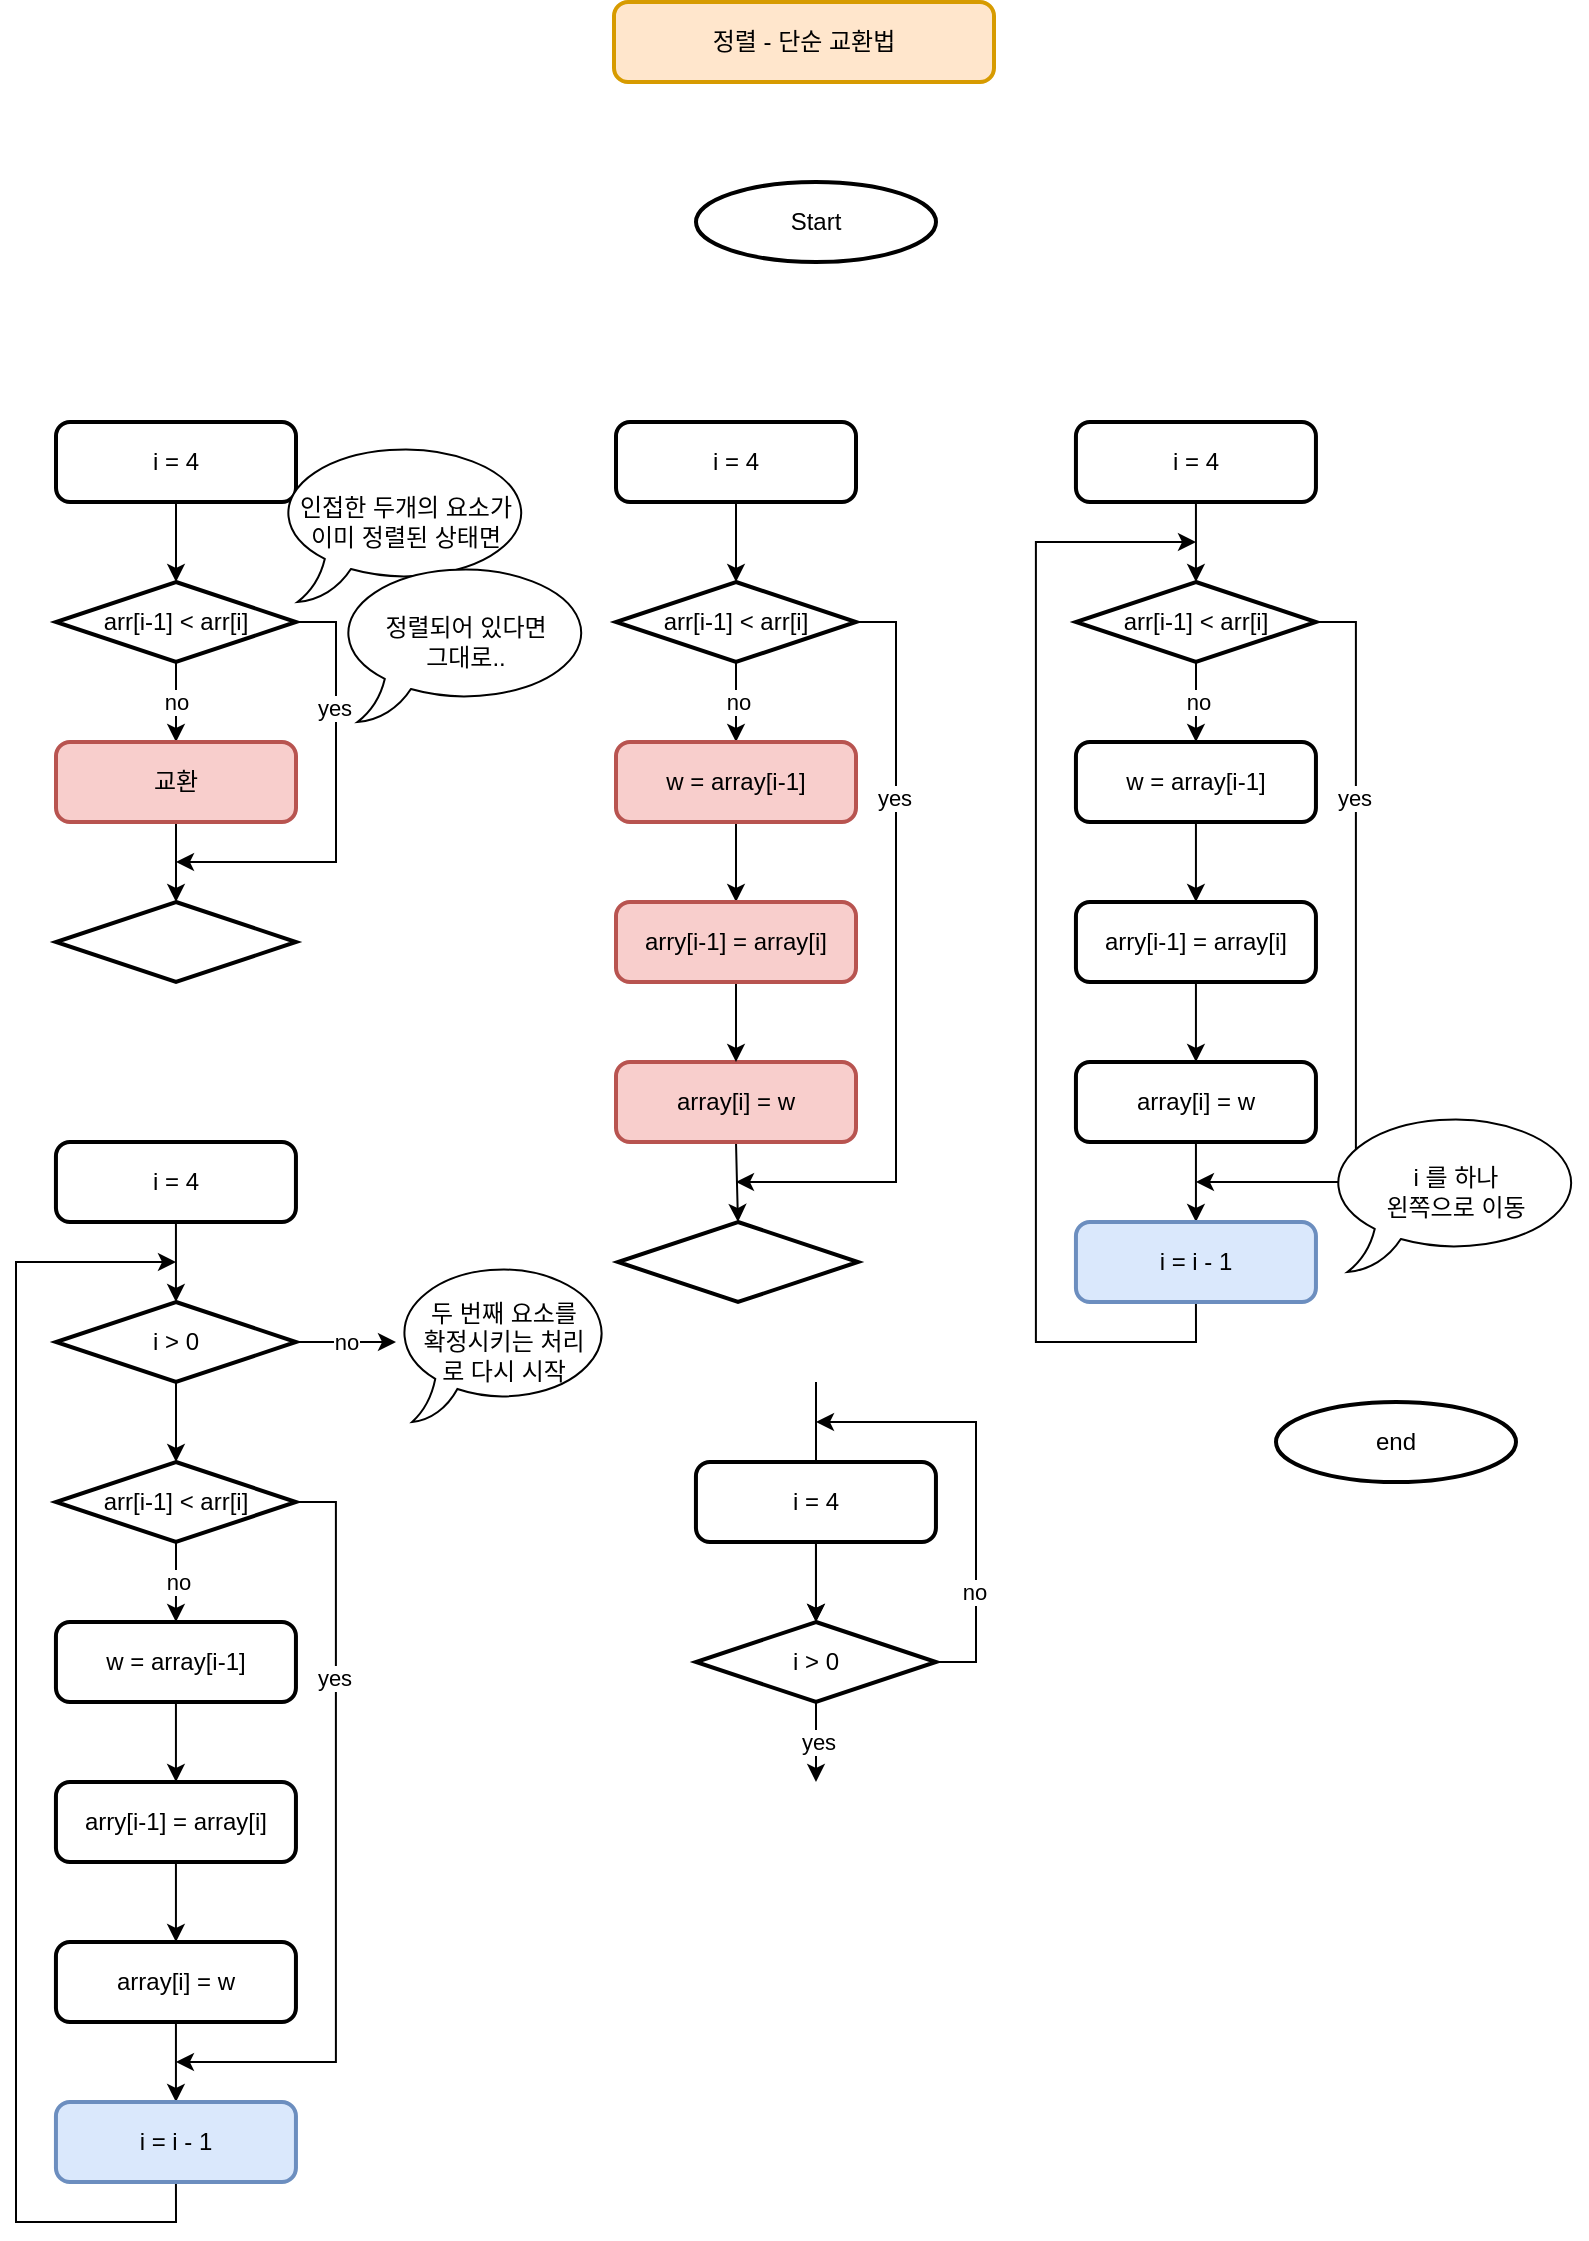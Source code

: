 <mxfile version="16.5.1" type="device"><diagram id="mcG1KdtRjJhZmO_n41ix" name="페이지-1"><mxGraphModel dx="981" dy="608" grid="1" gridSize="10" guides="1" tooltips="1" connect="1" arrows="1" fold="1" page="1" pageScale="1" pageWidth="827" pageHeight="1169" math="0" shadow="0"><root><mxCell id="0"/><mxCell id="1" parent="0"/><mxCell id="l-i40e42PNDgHIKyfGgY-1" value="정렬 - 단순 교환법" style="rounded=1;whiteSpace=wrap;html=1;absoluteArcSize=1;arcSize=14;strokeWidth=2;fillColor=#ffe6cc;strokeColor=#d79b00;" parent="1" vertex="1"><mxGeometry x="319" y="30" width="190" height="40" as="geometry"/></mxCell><mxCell id="l-i40e42PNDgHIKyfGgY-2" value="Start" style="strokeWidth=2;html=1;shape=mxgraph.flowchart.start_2;whiteSpace=wrap;" parent="1" vertex="1"><mxGeometry x="360" y="120" width="120" height="40" as="geometry"/></mxCell><mxCell id="f-u_LeD3Glp6k7Wn_VR4-21" value="end" style="strokeWidth=2;html=1;shape=mxgraph.flowchart.start_2;whiteSpace=wrap;" vertex="1" parent="1"><mxGeometry x="650" y="730" width="120" height="40" as="geometry"/></mxCell><mxCell id="f-u_LeD3Glp6k7Wn_VR4-117" value="" style="edgeStyle=orthogonalEdgeStyle;rounded=0;orthogonalLoop=1;jettySize=auto;html=1;" edge="1" parent="1" source="f-u_LeD3Glp6k7Wn_VR4-85" target="f-u_LeD3Glp6k7Wn_VR4-115"><mxGeometry relative="1" as="geometry"/></mxCell><mxCell id="f-u_LeD3Glp6k7Wn_VR4-85" value="i = 4" style="rounded=1;whiteSpace=wrap;html=1;absoluteArcSize=1;arcSize=14;strokeWidth=2;" vertex="1" parent="1"><mxGeometry x="40" y="240" width="120" height="40" as="geometry"/></mxCell><mxCell id="f-u_LeD3Glp6k7Wn_VR4-129" value="no" style="edgeStyle=orthogonalEdgeStyle;rounded=0;orthogonalLoop=1;jettySize=auto;html=1;" edge="1" parent="1" source="f-u_LeD3Glp6k7Wn_VR4-115" target="f-u_LeD3Glp6k7Wn_VR4-128"><mxGeometry relative="1" as="geometry"/></mxCell><mxCell id="f-u_LeD3Glp6k7Wn_VR4-132" style="edgeStyle=orthogonalEdgeStyle;rounded=0;orthogonalLoop=1;jettySize=auto;html=1;exitX=1;exitY=0.5;exitDx=0;exitDy=0;exitPerimeter=0;" edge="1" parent="1" source="f-u_LeD3Glp6k7Wn_VR4-115"><mxGeometry relative="1" as="geometry"><mxPoint x="100" y="460" as="targetPoint"/><Array as="points"><mxPoint x="180" y="340"/><mxPoint x="180" y="460"/></Array></mxGeometry></mxCell><mxCell id="f-u_LeD3Glp6k7Wn_VR4-133" value="yes" style="edgeLabel;html=1;align=center;verticalAlign=middle;resizable=0;points=[];" vertex="1" connectable="0" parent="f-u_LeD3Glp6k7Wn_VR4-132"><mxGeometry x="-0.433" y="-1" relative="1" as="geometry"><mxPoint as="offset"/></mxGeometry></mxCell><mxCell id="f-u_LeD3Glp6k7Wn_VR4-115" value="arr[i-1] &amp;lt; arr[i]" style="strokeWidth=2;html=1;shape=mxgraph.flowchart.decision;whiteSpace=wrap;" vertex="1" parent="1"><mxGeometry x="40" y="320" width="120" height="40" as="geometry"/></mxCell><mxCell id="f-u_LeD3Glp6k7Wn_VR4-131" value="" style="edgeStyle=orthogonalEdgeStyle;rounded=0;orthogonalLoop=1;jettySize=auto;html=1;" edge="1" parent="1" source="f-u_LeD3Glp6k7Wn_VR4-128" target="f-u_LeD3Glp6k7Wn_VR4-130"><mxGeometry relative="1" as="geometry"/></mxCell><mxCell id="f-u_LeD3Glp6k7Wn_VR4-128" value="교환" style="rounded=1;whiteSpace=wrap;html=1;absoluteArcSize=1;arcSize=14;strokeWidth=2;fillColor=#f8cecc;strokeColor=#b85450;" vertex="1" parent="1"><mxGeometry x="40" y="400" width="120" height="40" as="geometry"/></mxCell><mxCell id="f-u_LeD3Glp6k7Wn_VR4-130" value="" style="strokeWidth=2;html=1;shape=mxgraph.flowchart.decision;whiteSpace=wrap;" vertex="1" parent="1"><mxGeometry x="40" y="480" width="120" height="40" as="geometry"/></mxCell><mxCell id="f-u_LeD3Glp6k7Wn_VR4-134" value="인접한 두개의 요소가&lt;br&gt;이미 정렬된 상태면" style="whiteSpace=wrap;html=1;shape=mxgraph.basic.oval_callout;gradientColor=none;" vertex="1" parent="1"><mxGeometry x="150" y="250" width="130" height="80" as="geometry"/></mxCell><mxCell id="f-u_LeD3Glp6k7Wn_VR4-135" value="정렬되어 있다면&lt;br&gt;그대로.." style="whiteSpace=wrap;html=1;shape=mxgraph.basic.oval_callout;gradientColor=none;" vertex="1" parent="1"><mxGeometry x="180" y="310" width="130" height="80" as="geometry"/></mxCell><mxCell id="f-u_LeD3Glp6k7Wn_VR4-136" value="" style="edgeStyle=orthogonalEdgeStyle;rounded=0;orthogonalLoop=1;jettySize=auto;html=1;" edge="1" parent="1" source="f-u_LeD3Glp6k7Wn_VR4-137" target="f-u_LeD3Glp6k7Wn_VR4-141"><mxGeometry relative="1" as="geometry"/></mxCell><mxCell id="f-u_LeD3Glp6k7Wn_VR4-137" value="i = 4" style="rounded=1;whiteSpace=wrap;html=1;absoluteArcSize=1;arcSize=14;strokeWidth=2;" vertex="1" parent="1"><mxGeometry x="320" y="240" width="120" height="40" as="geometry"/></mxCell><mxCell id="f-u_LeD3Glp6k7Wn_VR4-138" value="no" style="edgeStyle=orthogonalEdgeStyle;rounded=0;orthogonalLoop=1;jettySize=auto;html=1;" edge="1" parent="1" source="f-u_LeD3Glp6k7Wn_VR4-141"><mxGeometry relative="1" as="geometry"><mxPoint x="380" y="400" as="targetPoint"/></mxGeometry></mxCell><mxCell id="f-u_LeD3Glp6k7Wn_VR4-139" style="edgeStyle=orthogonalEdgeStyle;rounded=0;orthogonalLoop=1;jettySize=auto;html=1;exitX=1;exitY=0.5;exitDx=0;exitDy=0;exitPerimeter=0;" edge="1" parent="1" source="f-u_LeD3Glp6k7Wn_VR4-141"><mxGeometry relative="1" as="geometry"><mxPoint x="380" y="620" as="targetPoint"/><Array as="points"><mxPoint x="460" y="340"/><mxPoint x="460" y="620"/></Array><mxPoint x="440" y="330" as="sourcePoint"/></mxGeometry></mxCell><mxCell id="f-u_LeD3Glp6k7Wn_VR4-140" value="yes" style="edgeLabel;html=1;align=center;verticalAlign=middle;resizable=0;points=[];" vertex="1" connectable="0" parent="f-u_LeD3Glp6k7Wn_VR4-139"><mxGeometry x="-0.433" y="-1" relative="1" as="geometry"><mxPoint as="offset"/></mxGeometry></mxCell><mxCell id="f-u_LeD3Glp6k7Wn_VR4-141" value="arr[i-1] &amp;lt; arr[i]" style="strokeWidth=2;html=1;shape=mxgraph.flowchart.decision;whiteSpace=wrap;" vertex="1" parent="1"><mxGeometry x="320" y="320" width="120" height="40" as="geometry"/></mxCell><mxCell id="f-u_LeD3Glp6k7Wn_VR4-142" value="" style="edgeStyle=orthogonalEdgeStyle;rounded=0;orthogonalLoop=1;jettySize=auto;html=1;" edge="1" parent="1" target="f-u_LeD3Glp6k7Wn_VR4-144"><mxGeometry relative="1" as="geometry"><mxPoint x="380" y="600" as="sourcePoint"/></mxGeometry></mxCell><mxCell id="f-u_LeD3Glp6k7Wn_VR4-144" value="" style="strokeWidth=2;html=1;shape=mxgraph.flowchart.decision;whiteSpace=wrap;" vertex="1" parent="1"><mxGeometry x="321" y="640" width="120" height="40" as="geometry"/></mxCell><mxCell id="f-u_LeD3Glp6k7Wn_VR4-148" value="" style="edgeStyle=orthogonalEdgeStyle;rounded=0;orthogonalLoop=1;jettySize=auto;html=1;" edge="1" parent="1" source="f-u_LeD3Glp6k7Wn_VR4-145" target="f-u_LeD3Glp6k7Wn_VR4-147"><mxGeometry relative="1" as="geometry"/></mxCell><mxCell id="f-u_LeD3Glp6k7Wn_VR4-145" value="w = array[i-1]" style="rounded=1;whiteSpace=wrap;html=1;absoluteArcSize=1;arcSize=14;strokeWidth=2;fillColor=#f8cecc;strokeColor=#b85450;" vertex="1" parent="1"><mxGeometry x="320" y="400" width="120" height="40" as="geometry"/></mxCell><mxCell id="f-u_LeD3Glp6k7Wn_VR4-146" value="array[i] = w" style="rounded=1;whiteSpace=wrap;html=1;absoluteArcSize=1;arcSize=14;strokeWidth=2;fillColor=#f8cecc;strokeColor=#b85450;" vertex="1" parent="1"><mxGeometry x="320" y="560" width="120" height="40" as="geometry"/></mxCell><mxCell id="f-u_LeD3Glp6k7Wn_VR4-149" value="" style="edgeStyle=orthogonalEdgeStyle;rounded=0;orthogonalLoop=1;jettySize=auto;html=1;" edge="1" parent="1" source="f-u_LeD3Glp6k7Wn_VR4-147" target="f-u_LeD3Glp6k7Wn_VR4-146"><mxGeometry relative="1" as="geometry"/></mxCell><mxCell id="f-u_LeD3Glp6k7Wn_VR4-147" value="arry[i-1] = array[i]" style="rounded=1;whiteSpace=wrap;html=1;absoluteArcSize=1;arcSize=14;strokeWidth=2;fillColor=#f8cecc;strokeColor=#b85450;" vertex="1" parent="1"><mxGeometry x="320" y="480" width="120" height="40" as="geometry"/></mxCell><mxCell id="f-u_LeD3Glp6k7Wn_VR4-150" value="" style="edgeStyle=orthogonalEdgeStyle;rounded=0;orthogonalLoop=1;jettySize=auto;html=1;" edge="1" parent="1" source="f-u_LeD3Glp6k7Wn_VR4-151" target="f-u_LeD3Glp6k7Wn_VR4-155"><mxGeometry relative="1" as="geometry"/></mxCell><mxCell id="f-u_LeD3Glp6k7Wn_VR4-151" value="i = 4" style="rounded=1;whiteSpace=wrap;html=1;absoluteArcSize=1;arcSize=14;strokeWidth=2;" vertex="1" parent="1"><mxGeometry x="549.97" y="240" width="120" height="40" as="geometry"/></mxCell><mxCell id="f-u_LeD3Glp6k7Wn_VR4-152" value="no" style="edgeStyle=orthogonalEdgeStyle;rounded=0;orthogonalLoop=1;jettySize=auto;html=1;" edge="1" parent="1" source="f-u_LeD3Glp6k7Wn_VR4-155"><mxGeometry relative="1" as="geometry"><mxPoint x="609.97" y="400" as="targetPoint"/></mxGeometry></mxCell><mxCell id="f-u_LeD3Glp6k7Wn_VR4-153" style="edgeStyle=orthogonalEdgeStyle;rounded=0;orthogonalLoop=1;jettySize=auto;html=1;exitX=1;exitY=0.5;exitDx=0;exitDy=0;exitPerimeter=0;" edge="1" parent="1" source="f-u_LeD3Glp6k7Wn_VR4-155"><mxGeometry relative="1" as="geometry"><mxPoint x="609.97" y="620" as="targetPoint"/><Array as="points"><mxPoint x="689.97" y="340"/><mxPoint x="689.97" y="620"/></Array><mxPoint x="669.97" y="330" as="sourcePoint"/></mxGeometry></mxCell><mxCell id="f-u_LeD3Glp6k7Wn_VR4-154" value="yes" style="edgeLabel;html=1;align=center;verticalAlign=middle;resizable=0;points=[];" vertex="1" connectable="0" parent="f-u_LeD3Glp6k7Wn_VR4-153"><mxGeometry x="-0.433" y="-1" relative="1" as="geometry"><mxPoint as="offset"/></mxGeometry></mxCell><mxCell id="f-u_LeD3Glp6k7Wn_VR4-155" value="arr[i-1] &amp;lt; arr[i]" style="strokeWidth=2;html=1;shape=mxgraph.flowchart.decision;whiteSpace=wrap;" vertex="1" parent="1"><mxGeometry x="549.97" y="320" width="120" height="40" as="geometry"/></mxCell><mxCell id="f-u_LeD3Glp6k7Wn_VR4-158" value="" style="edgeStyle=orthogonalEdgeStyle;rounded=0;orthogonalLoop=1;jettySize=auto;html=1;" edge="1" parent="1" source="f-u_LeD3Glp6k7Wn_VR4-159" target="f-u_LeD3Glp6k7Wn_VR4-162"><mxGeometry relative="1" as="geometry"/></mxCell><mxCell id="f-u_LeD3Glp6k7Wn_VR4-159" value="w = array[i-1]" style="rounded=1;whiteSpace=wrap;html=1;absoluteArcSize=1;arcSize=14;strokeWidth=2;" vertex="1" parent="1"><mxGeometry x="549.97" y="400" width="120" height="40" as="geometry"/></mxCell><mxCell id="f-u_LeD3Glp6k7Wn_VR4-164" value="" style="edgeStyle=orthogonalEdgeStyle;rounded=0;orthogonalLoop=1;jettySize=auto;html=1;" edge="1" parent="1" source="f-u_LeD3Glp6k7Wn_VR4-160" target="f-u_LeD3Glp6k7Wn_VR4-163"><mxGeometry relative="1" as="geometry"/></mxCell><mxCell id="f-u_LeD3Glp6k7Wn_VR4-160" value="array[i] = w" style="rounded=1;whiteSpace=wrap;html=1;absoluteArcSize=1;arcSize=14;strokeWidth=2;" vertex="1" parent="1"><mxGeometry x="549.97" y="560" width="120" height="40" as="geometry"/></mxCell><mxCell id="f-u_LeD3Glp6k7Wn_VR4-161" value="" style="edgeStyle=orthogonalEdgeStyle;rounded=0;orthogonalLoop=1;jettySize=auto;html=1;" edge="1" parent="1" source="f-u_LeD3Glp6k7Wn_VR4-162" target="f-u_LeD3Glp6k7Wn_VR4-160"><mxGeometry relative="1" as="geometry"/></mxCell><mxCell id="f-u_LeD3Glp6k7Wn_VR4-162" value="arry[i-1] = array[i]" style="rounded=1;whiteSpace=wrap;html=1;absoluteArcSize=1;arcSize=14;strokeWidth=2;" vertex="1" parent="1"><mxGeometry x="549.97" y="480" width="120" height="40" as="geometry"/></mxCell><mxCell id="f-u_LeD3Glp6k7Wn_VR4-165" style="edgeStyle=orthogonalEdgeStyle;rounded=0;orthogonalLoop=1;jettySize=auto;html=1;exitX=0.5;exitY=1;exitDx=0;exitDy=0;" edge="1" parent="1" source="f-u_LeD3Glp6k7Wn_VR4-163"><mxGeometry relative="1" as="geometry"><mxPoint x="609.97" y="300" as="targetPoint"/><Array as="points"><mxPoint x="609.97" y="700"/><mxPoint x="529.97" y="700"/><mxPoint x="529.97" y="300"/><mxPoint x="609.97" y="300"/></Array></mxGeometry></mxCell><mxCell id="f-u_LeD3Glp6k7Wn_VR4-163" value="i = i - 1" style="rounded=1;whiteSpace=wrap;html=1;absoluteArcSize=1;arcSize=14;strokeWidth=2;fillColor=#dae8fc;strokeColor=#6c8ebf;" vertex="1" parent="1"><mxGeometry x="549.97" y="640" width="120" height="40" as="geometry"/></mxCell><mxCell id="f-u_LeD3Glp6k7Wn_VR4-166" value="i 를 하나 &lt;br&gt;왼쪽으로 이동" style="whiteSpace=wrap;html=1;shape=mxgraph.basic.oval_callout;gradientColor=none;" vertex="1" parent="1"><mxGeometry x="674.97" y="585" width="130" height="80" as="geometry"/></mxCell><mxCell id="f-u_LeD3Glp6k7Wn_VR4-183" value="" style="edgeStyle=orthogonalEdgeStyle;rounded=0;orthogonalLoop=1;jettySize=auto;html=1;" edge="1" parent="1" source="f-u_LeD3Glp6k7Wn_VR4-168" target="f-u_LeD3Glp6k7Wn_VR4-182"><mxGeometry relative="1" as="geometry"/></mxCell><mxCell id="f-u_LeD3Glp6k7Wn_VR4-168" value="i = 4" style="rounded=1;whiteSpace=wrap;html=1;absoluteArcSize=1;arcSize=14;strokeWidth=2;" vertex="1" parent="1"><mxGeometry x="39.97" y="600" width="120" height="40" as="geometry"/></mxCell><mxCell id="f-u_LeD3Glp6k7Wn_VR4-169" value="no" style="edgeStyle=orthogonalEdgeStyle;rounded=0;orthogonalLoop=1;jettySize=auto;html=1;" edge="1" parent="1" source="f-u_LeD3Glp6k7Wn_VR4-172"><mxGeometry relative="1" as="geometry"><mxPoint x="99.97" y="840" as="targetPoint"/></mxGeometry></mxCell><mxCell id="f-u_LeD3Glp6k7Wn_VR4-170" style="edgeStyle=orthogonalEdgeStyle;rounded=0;orthogonalLoop=1;jettySize=auto;html=1;exitX=1;exitY=0.5;exitDx=0;exitDy=0;exitPerimeter=0;" edge="1" parent="1" source="f-u_LeD3Glp6k7Wn_VR4-172"><mxGeometry relative="1" as="geometry"><mxPoint x="99.97" y="1060" as="targetPoint"/><Array as="points"><mxPoint x="179.97" y="780"/><mxPoint x="179.97" y="1060"/></Array><mxPoint x="159.97" y="770" as="sourcePoint"/></mxGeometry></mxCell><mxCell id="f-u_LeD3Glp6k7Wn_VR4-171" value="yes" style="edgeLabel;html=1;align=center;verticalAlign=middle;resizable=0;points=[];" vertex="1" connectable="0" parent="f-u_LeD3Glp6k7Wn_VR4-170"><mxGeometry x="-0.433" y="-1" relative="1" as="geometry"><mxPoint as="offset"/></mxGeometry></mxCell><mxCell id="f-u_LeD3Glp6k7Wn_VR4-172" value="arr[i-1] &amp;lt; arr[i]" style="strokeWidth=2;html=1;shape=mxgraph.flowchart.decision;whiteSpace=wrap;" vertex="1" parent="1"><mxGeometry x="39.97" y="760" width="120" height="40" as="geometry"/></mxCell><mxCell id="f-u_LeD3Glp6k7Wn_VR4-173" value="" style="edgeStyle=orthogonalEdgeStyle;rounded=0;orthogonalLoop=1;jettySize=auto;html=1;" edge="1" parent="1" source="f-u_LeD3Glp6k7Wn_VR4-174" target="f-u_LeD3Glp6k7Wn_VR4-178"><mxGeometry relative="1" as="geometry"/></mxCell><mxCell id="f-u_LeD3Glp6k7Wn_VR4-174" value="w = array[i-1]" style="rounded=1;whiteSpace=wrap;html=1;absoluteArcSize=1;arcSize=14;strokeWidth=2;" vertex="1" parent="1"><mxGeometry x="39.97" y="840" width="120" height="40" as="geometry"/></mxCell><mxCell id="f-u_LeD3Glp6k7Wn_VR4-175" value="" style="edgeStyle=orthogonalEdgeStyle;rounded=0;orthogonalLoop=1;jettySize=auto;html=1;" edge="1" parent="1" source="f-u_LeD3Glp6k7Wn_VR4-176" target="f-u_LeD3Glp6k7Wn_VR4-180"><mxGeometry relative="1" as="geometry"/></mxCell><mxCell id="f-u_LeD3Glp6k7Wn_VR4-176" value="array[i] = w" style="rounded=1;whiteSpace=wrap;html=1;absoluteArcSize=1;arcSize=14;strokeWidth=2;" vertex="1" parent="1"><mxGeometry x="39.97" y="1000" width="120" height="40" as="geometry"/></mxCell><mxCell id="f-u_LeD3Glp6k7Wn_VR4-177" value="" style="edgeStyle=orthogonalEdgeStyle;rounded=0;orthogonalLoop=1;jettySize=auto;html=1;" edge="1" parent="1" source="f-u_LeD3Glp6k7Wn_VR4-178" target="f-u_LeD3Glp6k7Wn_VR4-176"><mxGeometry relative="1" as="geometry"/></mxCell><mxCell id="f-u_LeD3Glp6k7Wn_VR4-178" value="arry[i-1] = array[i]" style="rounded=1;whiteSpace=wrap;html=1;absoluteArcSize=1;arcSize=14;strokeWidth=2;" vertex="1" parent="1"><mxGeometry x="39.97" y="920" width="120" height="40" as="geometry"/></mxCell><mxCell id="f-u_LeD3Glp6k7Wn_VR4-179" style="edgeStyle=orthogonalEdgeStyle;rounded=0;orthogonalLoop=1;jettySize=auto;html=1;exitX=0.5;exitY=1;exitDx=0;exitDy=0;" edge="1" parent="1" source="f-u_LeD3Glp6k7Wn_VR4-180"><mxGeometry relative="1" as="geometry"><mxPoint x="100" y="660" as="targetPoint"/><Array as="points"><mxPoint x="100" y="1140"/><mxPoint x="20" y="1140"/><mxPoint x="20" y="660"/><mxPoint x="100" y="660"/></Array></mxGeometry></mxCell><mxCell id="f-u_LeD3Glp6k7Wn_VR4-180" value="i = i - 1" style="rounded=1;whiteSpace=wrap;html=1;absoluteArcSize=1;arcSize=14;strokeWidth=2;fillColor=#dae8fc;strokeColor=#6c8ebf;" vertex="1" parent="1"><mxGeometry x="39.97" y="1080" width="120" height="40" as="geometry"/></mxCell><mxCell id="f-u_LeD3Glp6k7Wn_VR4-184" value="" style="edgeStyle=orthogonalEdgeStyle;rounded=0;orthogonalLoop=1;jettySize=auto;html=1;" edge="1" parent="1" source="f-u_LeD3Glp6k7Wn_VR4-182" target="f-u_LeD3Glp6k7Wn_VR4-172"><mxGeometry relative="1" as="geometry"/></mxCell><mxCell id="f-u_LeD3Glp6k7Wn_VR4-182" value="i &amp;gt; 0" style="strokeWidth=2;html=1;shape=mxgraph.flowchart.decision;whiteSpace=wrap;" vertex="1" parent="1"><mxGeometry x="40" y="680" width="120" height="40" as="geometry"/></mxCell><mxCell id="f-u_LeD3Glp6k7Wn_VR4-186" value="no" style="endArrow=classic;html=1;rounded=0;exitX=1;exitY=0.5;exitDx=0;exitDy=0;exitPerimeter=0;" edge="1" parent="1" source="f-u_LeD3Glp6k7Wn_VR4-182"><mxGeometry width="50" height="50" relative="1" as="geometry"><mxPoint x="350" y="900" as="sourcePoint"/><mxPoint x="210" y="700" as="targetPoint"/></mxGeometry></mxCell><mxCell id="f-u_LeD3Glp6k7Wn_VR4-187" value="두 번째 요소를&lt;br&gt;확정시키는 처리&lt;br&gt;로 다시 시작" style="whiteSpace=wrap;html=1;shape=mxgraph.basic.oval_callout;gradientColor=none;" vertex="1" parent="1"><mxGeometry x="209" y="660" width="110" height="80" as="geometry"/></mxCell><mxCell id="f-u_LeD3Glp6k7Wn_VR4-206" value="" style="edgeStyle=orthogonalEdgeStyle;rounded=0;orthogonalLoop=1;jettySize=auto;html=1;" edge="1" parent="1" source="f-u_LeD3Glp6k7Wn_VR4-207" target="f-u_LeD3Glp6k7Wn_VR4-209"><mxGeometry relative="1" as="geometry"/></mxCell><mxCell id="f-u_LeD3Glp6k7Wn_VR4-208" value="yes" style="edgeStyle=orthogonalEdgeStyle;rounded=0;orthogonalLoop=1;jettySize=auto;html=1;" edge="1" parent="1" source="f-u_LeD3Glp6k7Wn_VR4-209"><mxGeometry relative="1" as="geometry"><mxPoint x="420" y="920" as="targetPoint"/></mxGeometry></mxCell><mxCell id="f-u_LeD3Glp6k7Wn_VR4-210" style="edgeStyle=orthogonalEdgeStyle;rounded=0;orthogonalLoop=1;jettySize=auto;html=1;exitX=1;exitY=0.5;exitDx=0;exitDy=0;exitPerimeter=0;" edge="1" parent="1" source="f-u_LeD3Glp6k7Wn_VR4-209"><mxGeometry relative="1" as="geometry"><mxPoint x="420" y="740" as="targetPoint"/><Array as="points"><mxPoint x="500" y="860"/><mxPoint x="500" y="740"/></Array></mxGeometry></mxCell><mxCell id="f-u_LeD3Glp6k7Wn_VR4-211" value="no" style="edgeLabel;html=1;align=center;verticalAlign=middle;resizable=0;points=[];" vertex="1" connectable="0" parent="f-u_LeD3Glp6k7Wn_VR4-210"><mxGeometry x="-0.501" y="1" relative="1" as="geometry"><mxPoint as="offset"/></mxGeometry></mxCell><mxCell id="f-u_LeD3Glp6k7Wn_VR4-209" value="i &amp;gt; 0" style="strokeWidth=2;html=1;shape=mxgraph.flowchart.decision;whiteSpace=wrap;" vertex="1" parent="1"><mxGeometry x="360" y="840" width="120" height="40" as="geometry"/></mxCell><mxCell id="f-u_LeD3Glp6k7Wn_VR4-215" value="" style="endArrow=classic;html=1;rounded=0;entryX=0.5;entryY=0;entryDx=0;entryDy=0;entryPerimeter=0;" edge="1" parent="1" target="f-u_LeD3Glp6k7Wn_VR4-209"><mxGeometry width="50" height="50" relative="1" as="geometry"><mxPoint x="420" y="720" as="sourcePoint"/><mxPoint x="370" y="820" as="targetPoint"/></mxGeometry></mxCell><mxCell id="f-u_LeD3Glp6k7Wn_VR4-207" value="i = 4" style="rounded=1;whiteSpace=wrap;html=1;absoluteArcSize=1;arcSize=14;strokeWidth=2;" vertex="1" parent="1"><mxGeometry x="359.97" y="760" width="120" height="40" as="geometry"/></mxCell></root></mxGraphModel></diagram></mxfile>